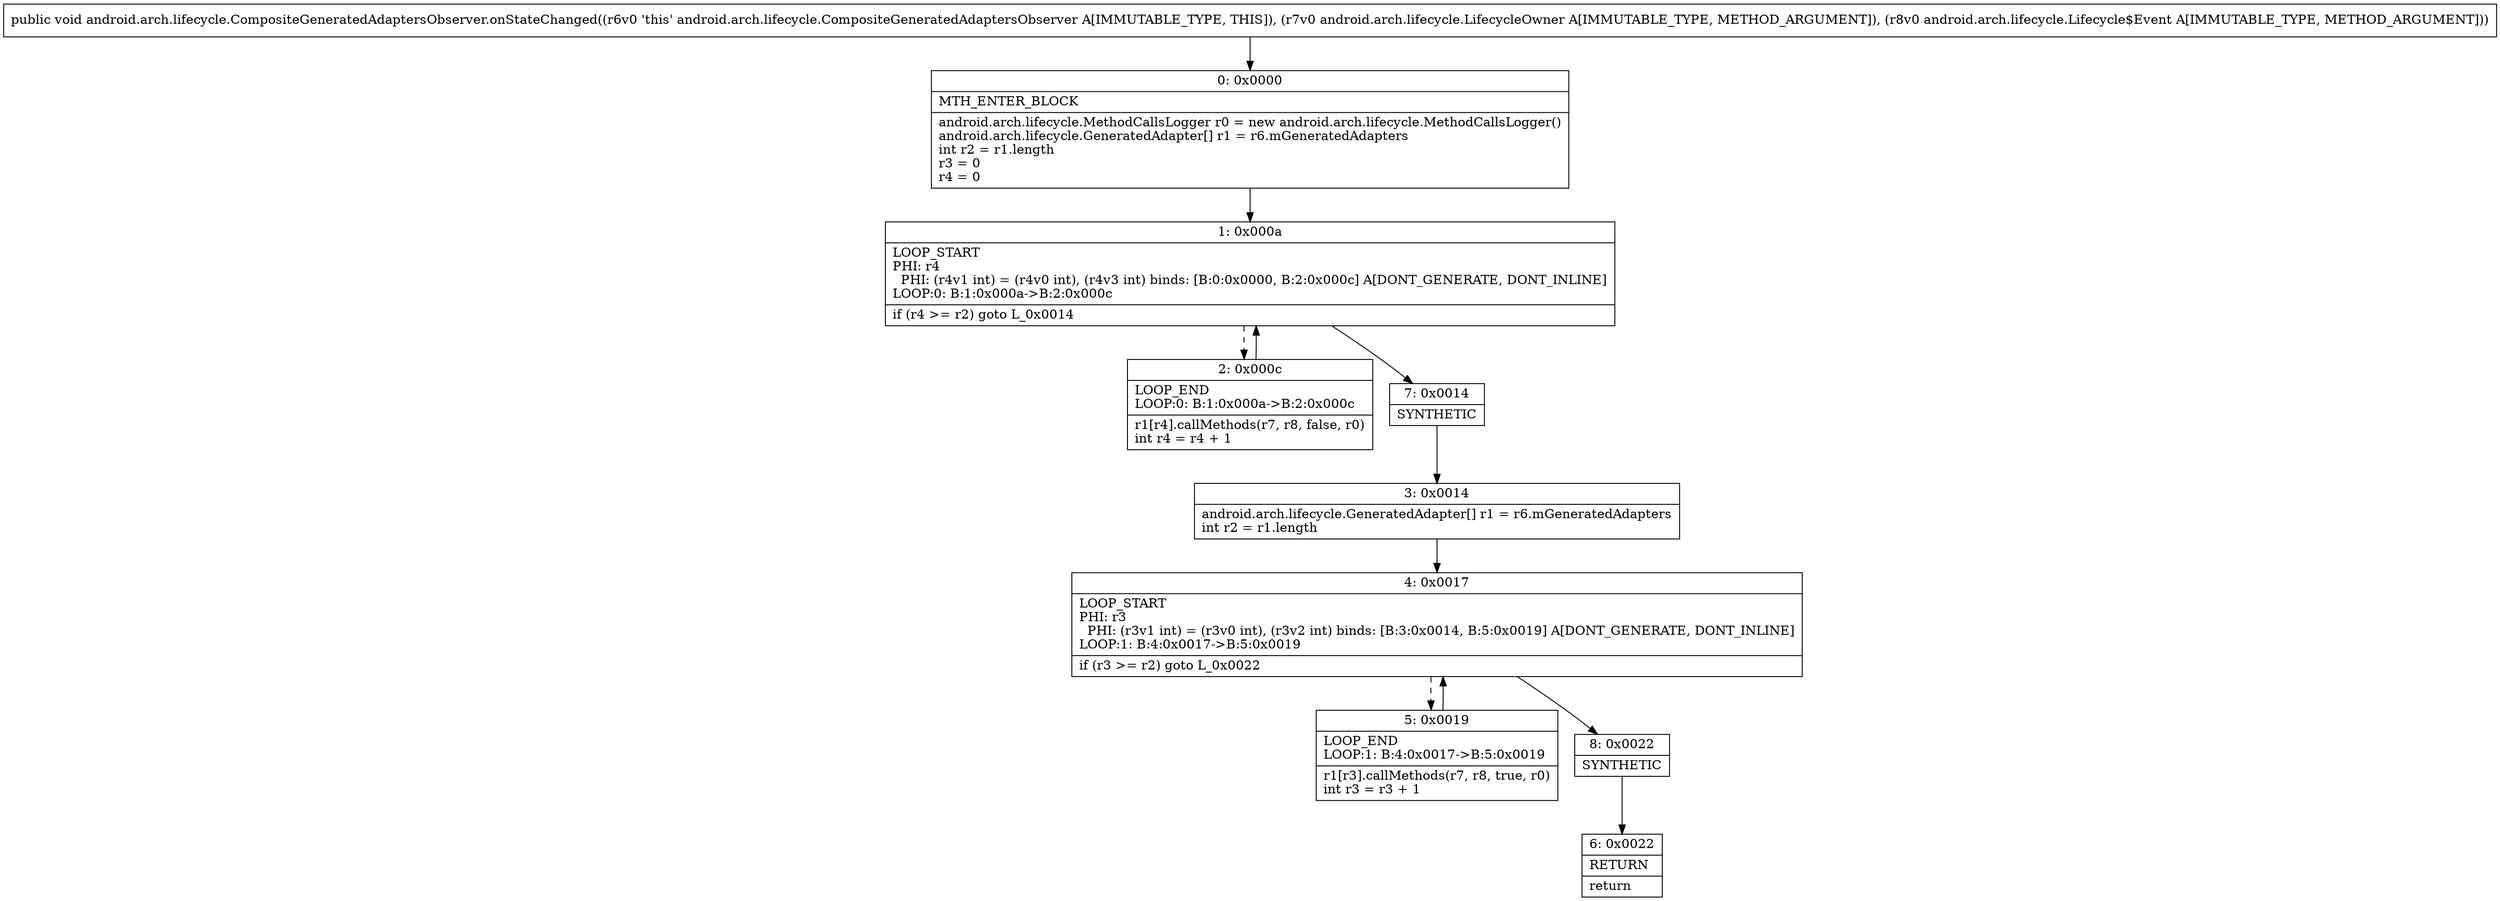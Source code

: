 digraph "CFG forandroid.arch.lifecycle.CompositeGeneratedAdaptersObserver.onStateChanged(Landroid\/arch\/lifecycle\/LifecycleOwner;Landroid\/arch\/lifecycle\/Lifecycle$Event;)V" {
Node_0 [shape=record,label="{0\:\ 0x0000|MTH_ENTER_BLOCK\l|android.arch.lifecycle.MethodCallsLogger r0 = new android.arch.lifecycle.MethodCallsLogger()\landroid.arch.lifecycle.GeneratedAdapter[] r1 = r6.mGeneratedAdapters\lint r2 = r1.length\lr3 = 0\lr4 = 0\l}"];
Node_1 [shape=record,label="{1\:\ 0x000a|LOOP_START\lPHI: r4 \l  PHI: (r4v1 int) = (r4v0 int), (r4v3 int) binds: [B:0:0x0000, B:2:0x000c] A[DONT_GENERATE, DONT_INLINE]\lLOOP:0: B:1:0x000a\-\>B:2:0x000c\l|if (r4 \>= r2) goto L_0x0014\l}"];
Node_2 [shape=record,label="{2\:\ 0x000c|LOOP_END\lLOOP:0: B:1:0x000a\-\>B:2:0x000c\l|r1[r4].callMethods(r7, r8, false, r0)\lint r4 = r4 + 1\l}"];
Node_3 [shape=record,label="{3\:\ 0x0014|android.arch.lifecycle.GeneratedAdapter[] r1 = r6.mGeneratedAdapters\lint r2 = r1.length\l}"];
Node_4 [shape=record,label="{4\:\ 0x0017|LOOP_START\lPHI: r3 \l  PHI: (r3v1 int) = (r3v0 int), (r3v2 int) binds: [B:3:0x0014, B:5:0x0019] A[DONT_GENERATE, DONT_INLINE]\lLOOP:1: B:4:0x0017\-\>B:5:0x0019\l|if (r3 \>= r2) goto L_0x0022\l}"];
Node_5 [shape=record,label="{5\:\ 0x0019|LOOP_END\lLOOP:1: B:4:0x0017\-\>B:5:0x0019\l|r1[r3].callMethods(r7, r8, true, r0)\lint r3 = r3 + 1\l}"];
Node_6 [shape=record,label="{6\:\ 0x0022|RETURN\l|return\l}"];
Node_7 [shape=record,label="{7\:\ 0x0014|SYNTHETIC\l}"];
Node_8 [shape=record,label="{8\:\ 0x0022|SYNTHETIC\l}"];
MethodNode[shape=record,label="{public void android.arch.lifecycle.CompositeGeneratedAdaptersObserver.onStateChanged((r6v0 'this' android.arch.lifecycle.CompositeGeneratedAdaptersObserver A[IMMUTABLE_TYPE, THIS]), (r7v0 android.arch.lifecycle.LifecycleOwner A[IMMUTABLE_TYPE, METHOD_ARGUMENT]), (r8v0 android.arch.lifecycle.Lifecycle$Event A[IMMUTABLE_TYPE, METHOD_ARGUMENT])) }"];
MethodNode -> Node_0;
Node_0 -> Node_1;
Node_1 -> Node_2[style=dashed];
Node_1 -> Node_7;
Node_2 -> Node_1;
Node_3 -> Node_4;
Node_4 -> Node_5[style=dashed];
Node_4 -> Node_8;
Node_5 -> Node_4;
Node_7 -> Node_3;
Node_8 -> Node_6;
}

